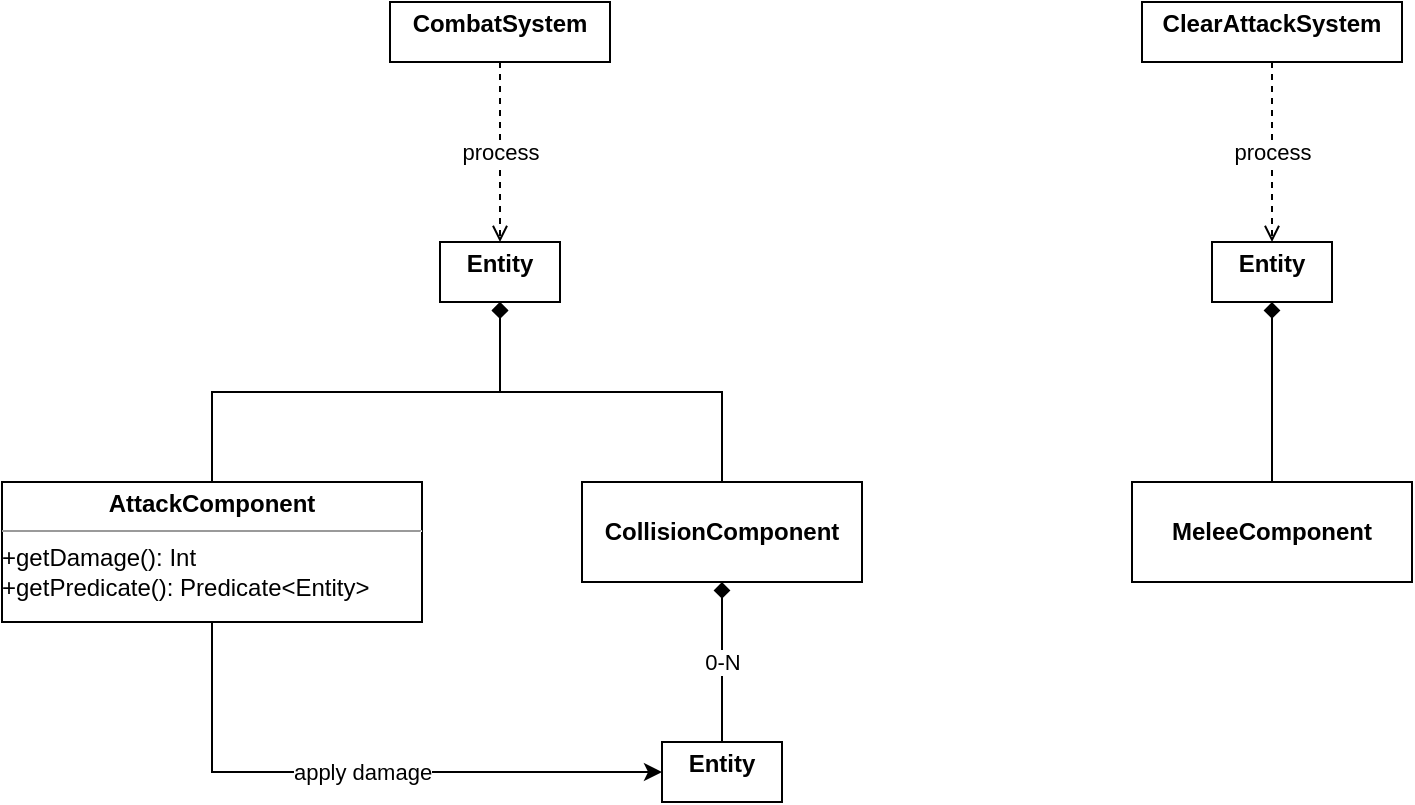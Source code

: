 <mxfile version="21.3.8" type="device">
  <diagram name="Pagina-1" id="yvqPOqqzRVdHtQgZTAIy">
    <mxGraphModel dx="1103" dy="622" grid="1" gridSize="10" guides="1" tooltips="1" connect="1" arrows="1" fold="1" page="1" pageScale="1" pageWidth="827" pageHeight="1169" math="0" shadow="0">
      <root>
        <mxCell id="0" />
        <mxCell id="1" parent="0" />
        <mxCell id="gpTCXs_jcJVewVl4tfsQ-4" value="process" style="edgeStyle=orthogonalEdgeStyle;rounded=0;orthogonalLoop=1;jettySize=auto;html=1;entryX=0.5;entryY=0;entryDx=0;entryDy=0;endArrow=open;endFill=0;dashed=1;" edge="1" parent="1" source="gpTCXs_jcJVewVl4tfsQ-1" target="gpTCXs_jcJVewVl4tfsQ-3">
          <mxGeometry relative="1" as="geometry" />
        </mxCell>
        <mxCell id="gpTCXs_jcJVewVl4tfsQ-1" value="&lt;p style=&quot;margin:0px;margin-top:4px;text-align:center;&quot;&gt;&lt;b&gt;CombatSystem&lt;/b&gt;&lt;/p&gt;" style="verticalAlign=top;align=left;overflow=fill;fontSize=12;fontFamily=Helvetica;html=1;whiteSpace=wrap;" vertex="1" parent="1">
          <mxGeometry x="224" y="40" width="110" height="30" as="geometry" />
        </mxCell>
        <mxCell id="gpTCXs_jcJVewVl4tfsQ-9" style="edgeStyle=elbowEdgeStyle;rounded=0;orthogonalLoop=1;jettySize=auto;html=1;entryX=0.5;entryY=1;entryDx=0;entryDy=0;endArrow=diamond;endFill=0;exitX=0.5;exitY=0;exitDx=0;exitDy=0;elbow=vertical;" edge="1" parent="1" source="gpTCXs_jcJVewVl4tfsQ-2" target="gpTCXs_jcJVewVl4tfsQ-3">
          <mxGeometry relative="1" as="geometry">
            <mxPoint x="420" y="290" as="sourcePoint" />
          </mxGeometry>
        </mxCell>
        <mxCell id="gpTCXs_jcJVewVl4tfsQ-2" value="&lt;p style=&quot;margin:0px;margin-top:4px;text-align:center;&quot;&gt;&lt;br&gt;&lt;b&gt;CollisionComponent&lt;/b&gt;&lt;/p&gt;" style="verticalAlign=top;align=left;overflow=fill;fontSize=12;fontFamily=Helvetica;html=1;whiteSpace=wrap;" vertex="1" parent="1">
          <mxGeometry x="320" y="280" width="140" height="50" as="geometry" />
        </mxCell>
        <mxCell id="gpTCXs_jcJVewVl4tfsQ-3" value="&lt;p style=&quot;margin:0px;margin-top:4px;text-align:center;&quot;&gt;&lt;b&gt;Entity&lt;/b&gt;&lt;/p&gt;" style="verticalAlign=top;align=left;overflow=fill;fontSize=12;fontFamily=Helvetica;html=1;whiteSpace=wrap;" vertex="1" parent="1">
          <mxGeometry x="249" y="160" width="60" height="30" as="geometry" />
        </mxCell>
        <mxCell id="gpTCXs_jcJVewVl4tfsQ-8" style="edgeStyle=elbowEdgeStyle;rounded=0;orthogonalLoop=1;jettySize=auto;html=1;entryX=0.5;entryY=1;entryDx=0;entryDy=0;endArrow=diamond;endFill=1;exitX=0.5;exitY=0;exitDx=0;exitDy=0;elbow=vertical;" edge="1" parent="1" source="gpTCXs_jcJVewVl4tfsQ-5" target="gpTCXs_jcJVewVl4tfsQ-3">
          <mxGeometry relative="1" as="geometry">
            <mxPoint x="180" y="260" as="sourcePoint" />
          </mxGeometry>
        </mxCell>
        <mxCell id="gpTCXs_jcJVewVl4tfsQ-19" value="apply damage" style="edgeStyle=elbowEdgeStyle;rounded=0;orthogonalLoop=1;jettySize=auto;html=1;entryX=0;entryY=0.5;entryDx=0;entryDy=0;elbow=vertical;" edge="1" parent="1" source="gpTCXs_jcJVewVl4tfsQ-5" target="gpTCXs_jcJVewVl4tfsQ-25">
          <mxGeometry relative="1" as="geometry">
            <mxPoint x="320" y="425" as="targetPoint" />
            <Array as="points">
              <mxPoint x="135" y="425" />
              <mxPoint x="135" y="400" />
              <mxPoint x="220" y="420" />
            </Array>
          </mxGeometry>
        </mxCell>
        <mxCell id="gpTCXs_jcJVewVl4tfsQ-5" value="&lt;p style=&quot;margin:0px;margin-top:4px;text-align:center;&quot;&gt;&lt;b&gt;AttackComponent&lt;/b&gt;&lt;/p&gt;&lt;hr size=&quot;1&quot;&gt;&lt;div style=&quot;height:2px;&quot;&gt;+getDamage(): Int&lt;br&gt;+getPredicate(): Predicate&amp;lt;Entity&amp;gt;&lt;/div&gt;&lt;div style=&quot;height:2px;&quot;&gt;&lt;br&gt;&lt;/div&gt;" style="verticalAlign=top;align=left;overflow=fill;fontSize=12;fontFamily=Helvetica;html=1;whiteSpace=wrap;" vertex="1" parent="1">
          <mxGeometry x="30" y="280" width="210" height="70" as="geometry" />
        </mxCell>
        <mxCell id="gpTCXs_jcJVewVl4tfsQ-10" value="&lt;p style=&quot;margin:0px;margin-top:4px;text-align:center;&quot;&gt;&lt;b&gt;ClearAttackSystem&lt;/b&gt;&lt;/p&gt;" style="verticalAlign=top;align=left;overflow=fill;fontSize=12;fontFamily=Helvetica;html=1;whiteSpace=wrap;" vertex="1" parent="1">
          <mxGeometry x="600" y="40" width="130" height="30" as="geometry" />
        </mxCell>
        <mxCell id="gpTCXs_jcJVewVl4tfsQ-11" value="process" style="edgeStyle=orthogonalEdgeStyle;rounded=0;orthogonalLoop=1;jettySize=auto;html=1;endArrow=open;endFill=0;dashed=1;exitX=0.5;exitY=1;exitDx=0;exitDy=0;entryX=0.5;entryY=0;entryDx=0;entryDy=0;" edge="1" parent="1" source="gpTCXs_jcJVewVl4tfsQ-10" target="gpTCXs_jcJVewVl4tfsQ-12">
          <mxGeometry relative="1" as="geometry">
            <mxPoint x="664.66" y="90" as="sourcePoint" />
            <mxPoint x="665" y="160" as="targetPoint" />
          </mxGeometry>
        </mxCell>
        <mxCell id="gpTCXs_jcJVewVl4tfsQ-12" value="&lt;p style=&quot;margin:0px;margin-top:4px;text-align:center;&quot;&gt;&lt;b&gt;Entity&lt;/b&gt;&lt;/p&gt;" style="verticalAlign=top;align=left;overflow=fill;fontSize=12;fontFamily=Helvetica;html=1;whiteSpace=wrap;" vertex="1" parent="1">
          <mxGeometry x="635" y="160" width="60" height="30" as="geometry" />
        </mxCell>
        <mxCell id="gpTCXs_jcJVewVl4tfsQ-13" value="&lt;p style=&quot;margin:0px;margin-top:4px;text-align:center;&quot;&gt;&lt;br&gt;&lt;b&gt;MeleeComponent&lt;/b&gt;&lt;/p&gt;" style="verticalAlign=top;align=left;overflow=fill;fontSize=12;fontFamily=Helvetica;html=1;whiteSpace=wrap;" vertex="1" parent="1">
          <mxGeometry x="595" y="280" width="140" height="50" as="geometry" />
        </mxCell>
        <mxCell id="gpTCXs_jcJVewVl4tfsQ-14" style="edgeStyle=elbowEdgeStyle;rounded=0;orthogonalLoop=1;jettySize=auto;html=1;entryX=0.5;entryY=1;entryDx=0;entryDy=0;endArrow=diamond;endFill=1;exitX=0.5;exitY=0;exitDx=0;exitDy=0;elbow=vertical;" edge="1" parent="1" source="gpTCXs_jcJVewVl4tfsQ-13" target="gpTCXs_jcJVewVl4tfsQ-12">
          <mxGeometry relative="1" as="geometry">
            <mxPoint x="400" y="290" as="sourcePoint" />
            <mxPoint x="289" y="200" as="targetPoint" />
          </mxGeometry>
        </mxCell>
        <mxCell id="gpTCXs_jcJVewVl4tfsQ-18" value="0-N" style="rounded=0;orthogonalLoop=1;jettySize=auto;html=1;entryX=0.5;entryY=1;entryDx=0;entryDy=0;endArrow=diamond;endFill=1;exitX=0.5;exitY=0;exitDx=0;exitDy=0;" edge="1" parent="1" source="gpTCXs_jcJVewVl4tfsQ-25" target="gpTCXs_jcJVewVl4tfsQ-2">
          <mxGeometry relative="1" as="geometry">
            <mxPoint x="390" y="400.0" as="sourcePoint" />
          </mxGeometry>
        </mxCell>
        <mxCell id="gpTCXs_jcJVewVl4tfsQ-25" value="&lt;p style=&quot;margin:0px;margin-top:4px;text-align:center;&quot;&gt;&lt;b&gt;Entity&lt;/b&gt;&lt;/p&gt;" style="verticalAlign=top;align=left;overflow=fill;fontSize=12;fontFamily=Helvetica;html=1;whiteSpace=wrap;" vertex="1" parent="1">
          <mxGeometry x="360" y="410" width="60" height="30" as="geometry" />
        </mxCell>
      </root>
    </mxGraphModel>
  </diagram>
</mxfile>
